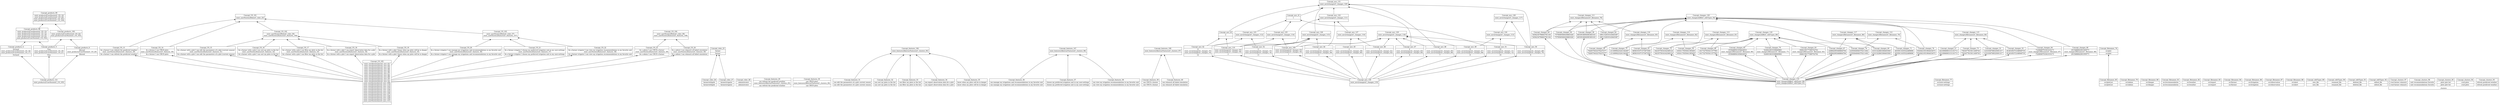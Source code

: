 digraph G { 
	rankdir=BT;
subgraph products { 
label="products";
4 [shape=record,label="{Concept_products_4|Orchard\nexist_products2UserStories(C_US_16)\nexist_products2UserStories(C_US_17)\n|Orchard\n}"];
5 [shape=record,label="{Concept_products_5|Vine\nexist_products2UserStories(C_US_18)\nexist_products2UserStories(C_US_21)\n|Vine\n}"];
6 [shape=record,label="{Concept_products_6|Almond\nexist_products2UserStories(C_US_20)\n|Almond\n}"];
98 [shape=record,label="{Concept_products_98|exist_products2UserStories(C_US_13)\nexist_products2UserStories(C_US_15)\nexist_products2UserStories(C_US_19)\nexist_products2UserStories(C_US_23)\nexist_products2UserStories(C_US_102)\n|}"];
99 [shape=record,label="{Concept_products_99|exist_products2UserStories(C_US_14)\nexist_products2UserStories(C_US_24)\nexist_products2UserStories(C_US_101)\nexist_products2UserStories(C_US_104)\n|}"];
100 [shape=record,label="{Concept_products_100|exist_products2UserStories(C_US_22)\nexist_products2UserStories(C_US_103)\n|}"];
121 [shape=record,label="{Concept_products_121|exist_products2UserStories(C_US_105)\n|}"];
	121 -> 4
	121 -> 5
	121 -> 6
	4 -> 98
	5 -> 98
	98 -> 99
	100 -> 99
	5 -> 100
	6 -> 100
}
subgraph US { 
label="US";
13 [shape=record,label="{Concept_US_13|As a farmer  I can refresh the predicted weather\nexist_userStories2features(C_features_29)\n|As a farmer  I can refresh the predicted weather\n}"];
14 [shape=record,label="{Concept_US_14|As a farmer I can CRUD plots\nexist_userStories2features(C_features_30)\n|As a farmer I can CRUD plots\n}"];
15 [shape=record,label="{Concept_US_15|As a farmer with a plot I can edit the parameters of a plot (current season)\nexist_userStories2features(C_features_31)\n|As a farmer with a plot I can edit the parameters of a plot (current season)\n}"];
16 [shape=record,label="{Concept_US_16|As a farmer with a plot I can sort my plots in the list\nexist_userStories2features(C_features_32)\n|As a farmer with a plot I can sort my plots in the list\n}"];
17 [shape=record,label="{Concept_US_17|As a farmer with a plot I can filter my plots in the list\nexist_userStories2features(C_features_33)\n|As a farmer with a plot I can filter my plots in the list\n}"];
18 [shape=record,label="{Concept_US_18|As a farmer with a plot I can export observation data for a plot\nexist_userStories2features(C_features_34)\n|As a farmer with a plot I can export observation data for a plot\n}"];
19 [shape=record,label="{Concept_US_19|As a farmer with a plot I know when my plots will be in danger\nexist_userStories2features(C_features_35)\n|As a farmer with a plot I know when my plots will be in danger\n}"];
20 [shape=record,label="{Concept_US_20|As a farmer irrigator I can manage my irrigations and recommendations in my favorite unit\nexist_userStories2features(C_features_36)\n|As a farmer irrigator I can manage my irrigations and recommendations in my favorite unit\n}"];
21 [shape=record,label="{Concept_US_21|As a farmer irrigator I choose my preferred irrigation unit in my user-settings\nexist_userStories2features(C_features_37)\n|As a farmer irrigator I choose my preferred irrigation unit in my user-settings\n}"];
22 [shape=record,label="{Concept_US_22|As a farmer irrigator I can view my irrigation recommendations in my favorite unit\nexist_userStories2features(C_features_38)\n|As a farmer irrigator I can view my irrigation recommendations in my favorite unit\n}"];
23 [shape=record,label="{Concept_US_23|As a admin I can CRUD a farmer\nexist_userStories2features(C_features_39)\n|As a admin I can CRUD a farmer\n}"];
24 [shape=record,label="{Concept_US_24|As a admin I can relaunch all failed simulation\nexist_userStories2features(C_features_40)\n|As a admin I can relaunch all failed simulation\n}"];
101 [shape=record,label="{Concept_US_101|exist_userStories2Roles(C_roles_25)\n|}"];
102 [shape=record,label="{Concept_US_102|exist_userStories2Roles(C_roles_26)\nexist_userStories2features(C_features_106)\n|}"];
103 [shape=record,label="{Concept_US_103|exist_userStories2Roles(C_roles_27)\nexist_userStories2features(C_features_107)\n|}"];
104 [shape=record,label="{Concept_US_104|exist_userStories2Roles(C_roles_28)\nexist_userStories2features(C_features_108)\n|}"];
105 [shape=record,label="{Concept_US_105|exist_userStories2mrs(C_mrs_41)\nexist_userStories2mrs(C_mrs_42)\nexist_userStories2mrs(C_mrs_43)\nexist_userStories2mrs(C_mrs_44)\nexist_userStories2mrs(C_mrs_45)\nexist_userStories2mrs(C_mrs_46)\nexist_userStories2mrs(C_mrs_47)\nexist_userStories2mrs(C_mrs_48)\nexist_userStories2mrs(C_mrs_49)\nexist_userStories2mrs(C_mrs_50)\nexist_userStories2mrs(C_mrs_51)\nexist_userStories2mrs(C_mrs_52)\nexist_userStories2mrs(C_mrs_109)\nexist_userStories2mrs(C_mrs_110)\nexist_userStories2mrs(C_mrs_122)\nexist_userStories2mrs(C_mrs_123)\nexist_userStories2mrs(C_mrs_124)\nexist_userStories2mrs(C_mrs_125)\nexist_userStories2mrs(C_mrs_126)\nexist_userStories2mrs(C_mrs_127)\nexist_userStories2mrs(C_mrs_128)\nexist_userStories2mrs(C_mrs_129)\nexist_userStories2mrs(C_mrs_130)\nexist_userStories2mrs(C_mrs_131)\n|}"];
	105 -> 13
	105 -> 14
	105 -> 15
	105 -> 16
	105 -> 17
	105 -> 18
	105 -> 19
	105 -> 20
	105 -> 21
	105 -> 22
	105 -> 23
	105 -> 24
	13 -> 101
	14 -> 101
	102 -> 101
	103 -> 101
	15 -> 102
	16 -> 102
	17 -> 102
	18 -> 102
	19 -> 102
	20 -> 103
	21 -> 103
	22 -> 103
	23 -> 104
	24 -> 104
}
subgraph roles { 
label="roles";
25 [shape=record,label="{Concept_roles_25|farmer\n|farmer\n}"];
26 [shape=record,label="{Concept_roles_26|farmerwithplot\n|farmerwithplot\n}"];
27 [shape=record,label="{Concept_roles_27|farmerirrigator\n|farmerirrigator\n}"];
28 [shape=record,label="{Concept_roles_28|administrator\n|administrator\n}"];
	26 -> 25
	27 -> 25
}
subgraph features { 
label="features";
29 [shape=record,label="{Concept_features_29|can refresh the predicted weather\nexist_features2AbstracFeatures(C_clusters_93)\n|can refresh the predicted weather\n}"];
30 [shape=record,label="{Concept_features_30|can CRUD plots\nexist_features2AbstracFeatures(C_clusters_94)\n|can CRUD plots\n}"];
31 [shape=record,label="{Concept_features_31|can edit the parameters of a plot current season\n|can edit the parameters of a plot current season\n}"];
32 [shape=record,label="{Concept_features_32|can sort my plots in the list\n|can sort my plots in the list\n}"];
33 [shape=record,label="{Concept_features_33|can filter my plots in the list\n|can filter my plots in the list\n}"];
34 [shape=record,label="{Concept_features_34|can export observation data for a plot\n|can export observation data for a plot\n}"];
35 [shape=record,label="{Concept_features_35|know when my plots will be in danger\n|know when my plots will be in danger\n}"];
36 [shape=record,label="{Concept_features_36|can manage my irrigations and recommendations in my favorite unit\n|can manage my irrigations and recommendations in my favorite unit\n}"];
37 [shape=record,label="{Concept_features_37|choose my preferred irrigation unit in my user-settings\n|choose my preferred irrigation unit in my user-settings\n}"];
38 [shape=record,label="{Concept_features_38|can view my irrigation recommendations in my favorite unit\n|can view my irrigation recommendations in my favorite unit\n}"];
39 [shape=record,label="{Concept_features_39|can CRUD a farmer\n|can CRUD a farmer\n}"];
40 [shape=record,label="{Concept_features_40|can relaunch all failed simulation\n|can relaunch all failed simulation\n}"];
106 [shape=record,label="{Concept_features_106|exist_features2AbstracFeatures(C_clusters_95)\n|}"];
107 [shape=record,label="{Concept_features_107|exist_features2AbstracFeatures(C_clusters_96)\n|}"];
108 [shape=record,label="{Concept_features_108|exist_features2AbstracFeatures(C_clusters_97)\n|}"];
	31 -> 106
	32 -> 106
	33 -> 106
	34 -> 106
	35 -> 106
	36 -> 107
	37 -> 107
	38 -> 107
	39 -> 108
	40 -> 108
}
subgraph mrs { 
label="mrs";
41 [shape=record,label="{Concept_mrs_41|1\n|}"];
42 [shape=record,label="{Concept_mrs_42|12\nexist_mrs2changes(C_changes_75)\nexist_mrs2changes(C_changes_76)\n|12\n}"];
43 [shape=record,label="{Concept_mrs_43|2\n|}"];
44 [shape=record,label="{Concept_mrs_44|3\nexist_mrs2changes(C_changes_57)\nexist_mrs2changes(C_changes_58)\n|3\n}"];
45 [shape=record,label="{Concept_mrs_45|4\nexist_mrs2changes(C_changes_59)\nexist_mrs2changes(C_changes_60)\n|4\n}"];
46 [shape=record,label="{Concept_mrs_46|5\nexist_mrs2changes(C_changes_61)\nexist_mrs2changes(C_changes_62)\n|5\n}"];
47 [shape=record,label="{Concept_mrs_47|6\nexist_mrs2changes(C_changes_63)\nexist_mrs2changes(C_changes_64)\n|6\n}"];
48 [shape=record,label="{Concept_mrs_48|7\nexist_mrs2changes(C_changes_65)\nexist_mrs2changes(C_changes_66)\n|7\n}"];
49 [shape=record,label="{Concept_mrs_49|8\nexist_mrs2changes(C_changes_67)\nexist_mrs2changes(C_changes_68)\n|8\n}"];
50 [shape=record,label="{Concept_mrs_50|9\nexist_mrs2changes(C_changes_69)\nexist_mrs2changes(C_changes_70)\n|9\n}"];
51 [shape=record,label="{Concept_mrs_51|10\nexist_mrs2changes(C_changes_71)\nexist_mrs2changes(C_changes_72)\n|10\n}"];
52 [shape=record,label="{Concept_mrs_52|11\nexist_mrs2changes(C_changes_73)\nexist_mrs2changes(C_changes_74)\n|11\n}"];
109 [shape=record,label="{Concept_mrs_109|exist_mrs2changes(C_changes_53)\nexist_mrs2changes(C_changes_54)\n|1\n}"];
110 [shape=record,label="{Concept_mrs_110|exist_mrs2changes(C_changes_55)\nexist_mrs2changes(C_changes_56)\n|2\n}"];
122 [shape=record,label="{Concept_mrs_122|exist_mrs2changes(C_changes_111)\n|}"];
123 [shape=record,label="{Concept_mrs_123|exist_mrs2changes(C_changes_112)\n|}"];
124 [shape=record,label="{Concept_mrs_124|exist_mrs2changes(C_changes_113)\n|}"];
125 [shape=record,label="{Concept_mrs_125|exist_mrs2changes(C_changes_114)\n|}"];
126 [shape=record,label="{Concept_mrs_126|exist_mrs2changes(C_changes_115)\n|}"];
127 [shape=record,label="{Concept_mrs_127|exist_mrs2changes(C_changes_116)\n|}"];
128 [shape=record,label="{Concept_mrs_128|exist_mrs2changes(C_changes_117)\n|}"];
129 [shape=record,label="{Concept_mrs_129|exist_mrs2changes(C_changes_118)\n|}"];
130 [shape=record,label="{Concept_mrs_130|exist_mrs2changes(C_changes_119)\n|}"];
131 [shape=record,label="{Concept_mrs_131|exist_mrs2changes(C_changes_120)\n|}"];
	51 -> 41
	123 -> 41
	125 -> 41
	130 -> 42
	42 -> 43
	110 -> 43
	130 -> 44
	130 -> 45
	130 -> 46
	130 -> 47
	130 -> 48
	130 -> 49
	130 -> 50
	130 -> 51
	130 -> 52
	130 -> 109
	130 -> 110
	44 -> 122
	110 -> 122
	127 -> 122
	42 -> 123
	52 -> 123
	49 -> 124
	51 -> 124
	42 -> 125
	109 -> 125
	44 -> 126
	52 -> 126
	109 -> 126
	110 -> 126
	45 -> 127
	46 -> 127
	50 -> 128
	124 -> 128
	46 -> 129
	47 -> 129
	48 -> 129
	49 -> 129
	50 -> 129
	52 -> 129
	109 -> 129
	41 -> 131
	43 -> 131
	47 -> 131
	48 -> 131
	50 -> 131
	122 -> 131
	126 -> 131
}
subgraph changes { 
label="changes";
53 [shape=record,label="{Concept_changes_53|-1231036708525091317\n|-1231036708525091317\n}"];
54 [shape=record,label="{Concept_changes_54|1654117655041395405\n|1654117655041395405\n}"];
55 [shape=record,label="{Concept_changes_55|-8140185372168949735\n|-8140185372168949735\n}"];
56 [shape=record,label="{Concept_changes_56|-7578569360430681020\n|-7578569360430681020\n}"];
57 [shape=record,label="{Concept_changes_57|-6210906903131101711\n|-6210906903131101711\n}"];
58 [shape=record,label="{Concept_changes_58|4653916694585383103\n|4653916694585383103\n}"];
59 [shape=record,label="{Concept_changes_59|7626570432376237277\n|7626570432376237277\n}"];
60 [shape=record,label="{Concept_changes_60|5456234796663781104\n|5456234796663781104\n}"];
61 [shape=record,label="{Concept_changes_61|6858191971573673581\n|6858191971573673581\n}"];
62 [shape=record,label="{Concept_changes_62|-1891152919143645387\n|-1891152919143645387\n}"];
63 [shape=record,label="{Concept_changes_63|-3666159177389752702\nexist_changes2filenames(C_filenames_83)\n|-3666159177389752702\n}"];
64 [shape=record,label="{Concept_changes_64|-7228008791841010171\nexist_changes2filenames(C_filenames_87)\n|-7228008791841010171\n}"];
65 [shape=record,label="{Concept_changes_65|-3558488941656624916\nexist_changes2filenames(C_filenames_80)\n|-3558488941656624916\n}"];
66 [shape=record,label="{Concept_changes_66|2915688842901959771\nexist_changes2filenames(C_filenames_88)\n|2915688842901959771\n}"];
67 [shape=record,label="{Concept_changes_67|-228842093468664764\n|-228842093468664764\n}"];
68 [shape=record,label="{Concept_changes_68|-1617327935411577901\n|-1617327935411577901\n}"];
69 [shape=record,label="{Concept_changes_69|-6101322863306403565\n|-6101322863306403565\n}"];
70 [shape=record,label="{Concept_changes_70|5240010633308069961\nexist_changes2filenames(C_filenames_77)\n|5240010633308069961\n}"];
71 [shape=record,label="{Concept_changes_71|-4035911635522489696\n|-4035911635522489696\n}"];
72 [shape=record,label="{Concept_changes_72|3423575916162369124\n|3423575916162369124\n}"];
73 [shape=record,label="{Concept_changes_73|7563477815011409743\n|7563477815011409743\n}"];
74 [shape=record,label="{Concept_changes_74|2259364940370211402\n|2259364940370211402\n}"];
75 [shape=record,label="{Concept_changes_75|-2116999223241342497\n|-2116999223241342497\n}"];
76 [shape=record,label="{Concept_changes_76|5543621051904433473\n|5543621051904433473\n}"];
111 [shape=record,label="{Concept_changes_111|exist_changes2filenames(C_filenames_78)\n|}"];
112 [shape=record,label="{Concept_changes_112|exist_changes2filenames(C_filenames_79)\n|}"];
113 [shape=record,label="{Concept_changes_113|exist_changes2filenames(C_filenames_81)\n|}"];
114 [shape=record,label="{Concept_changes_114|exist_changes2filenames(C_filenames_82)\n|}"];
115 [shape=record,label="{Concept_changes_115|exist_changes2filenames(C_filenames_84)\n|}"];
116 [shape=record,label="{Concept_changes_116|exist_changes2filenames(C_filenames_85)\n|}"];
117 [shape=record,label="{Concept_changes_117|exist_changes2filenames(C_filenames_86)\n|}"];
118 [shape=record,label="{Concept_changes_118|exist_changes2diffs(C_editTypes_89)\n|}"];
119 [shape=record,label="{Concept_changes_119|exist_changes2diffs(C_editTypes_90)\nexist_changes2diffs(C_editTypes_91)\n|}"];
120 [shape=record,label="{Concept_changes_120|exist_changes2diffs(C_editTypes_92)\n|}"];
	119 -> 53
	119 -> 54
	119 -> 55
	119 -> 56
	119 -> 57
	119 -> 58
	119 -> 59
	119 -> 60
	119 -> 61
	119 -> 62
	119 -> 63
	119 -> 64
	119 -> 65
	119 -> 66
	119 -> 67
	119 -> 68
	119 -> 69
	119 -> 70
	119 -> 71
	119 -> 72
	119 -> 73
	119 -> 74
	119 -> 75
	119 -> 76
	56 -> 111
	58 -> 111
	60 -> 111
	62 -> 111
	116 -> 111
	74 -> 112
	76 -> 112
	68 -> 113
	72 -> 113
	54 -> 114
	75 -> 114
	53 -> 115
	55 -> 115
	57 -> 115
	73 -> 115
	59 -> 116
	61 -> 116
	67 -> 117
	69 -> 117
	71 -> 117
	54 -> 118
	61 -> 118
	63 -> 118
	65 -> 118
	67 -> 118
	68 -> 118
	70 -> 118
	74 -> 118
	56 -> 120
	58 -> 120
	59 -> 120
	60 -> 120
	62 -> 120
	64 -> 120
	66 -> 120
	69 -> 120
	71 -> 120
	72 -> 120
	75 -> 120
	76 -> 120
	115 -> 120
}
subgraph filenames { 
label="filenames";
77 [shape=record,label="{Concept_filenames_77|src/user-settings\n|src/user-settings\n}"];
78 [shape=record,label="{Concept_filenames_78|src/plot\n|src/plot\n}"];
79 [shape=record,label="{Concept_filenames_79|src/admin\n|src/admin\n}"];
80 [shape=record,label="{Concept_filenames_80|src/danger\n|src/danger\n}"];
81 [shape=record,label="{Concept_filenames_81|src/recommendation\n|src/recommendation\n}"];
82 [shape=record,label="{Concept_filenames_82|src/weather\n|src/weather\n}"];
83 [shape=record,label="{Concept_filenames_83|src/export\n|src/export\n}"];
84 [shape=record,label="{Concept_filenames_84|src/farmer\n|src/farmer\n}"];
85 [shape=record,label="{Concept_filenames_85|src/plotList\n|src/plotList\n}"];
86 [shape=record,label="{Concept_filenames_86|src/irrigation\n|src/irrigation\n}"];
87 [shape=record,label="{Concept_filenames_87|src/observation\n|src/observation\n}"];
88 [shape=record,label="{Concept_filenames_88|src/alert\n|src/alert\n}"];
	85 -> 78
}
subgraph editTypes { 
label="editTypes";
89 [shape=record,label="{Concept_editTypes_89|new_file\n|new_file\n}"];
90 [shape=record,label="{Concept_editTypes_90|renamed_file\n|renamed_file\n}"];
91 [shape=record,label="{Concept_editTypes_91|deleted_file\n|deleted_file\n}"];
92 [shape=record,label="{Concept_editTypes_92|edited_file\n|edited_file\n}"];
}
subgraph clusters { 
label="clusters";
93 [shape=record,label="{Concept_clusters_93|refresh predicted weather\n|refresh predicted weather\n}"];
94 [shape=record,label="{Concept_clusters_94|crud plots\n|crud plots\n}"];
95 [shape=record,label="{Concept_clusters_95|plots plot list\n|plots plot list\n}"];
96 [shape=record,label="{Concept_clusters_96|unit recommendations favorite\n|unit recommendations favorite\n}"];
97 [shape=record,label="{Concept_clusters_97|crud farmer relaunch\n|crud farmer relaunch\n}"];
}
}